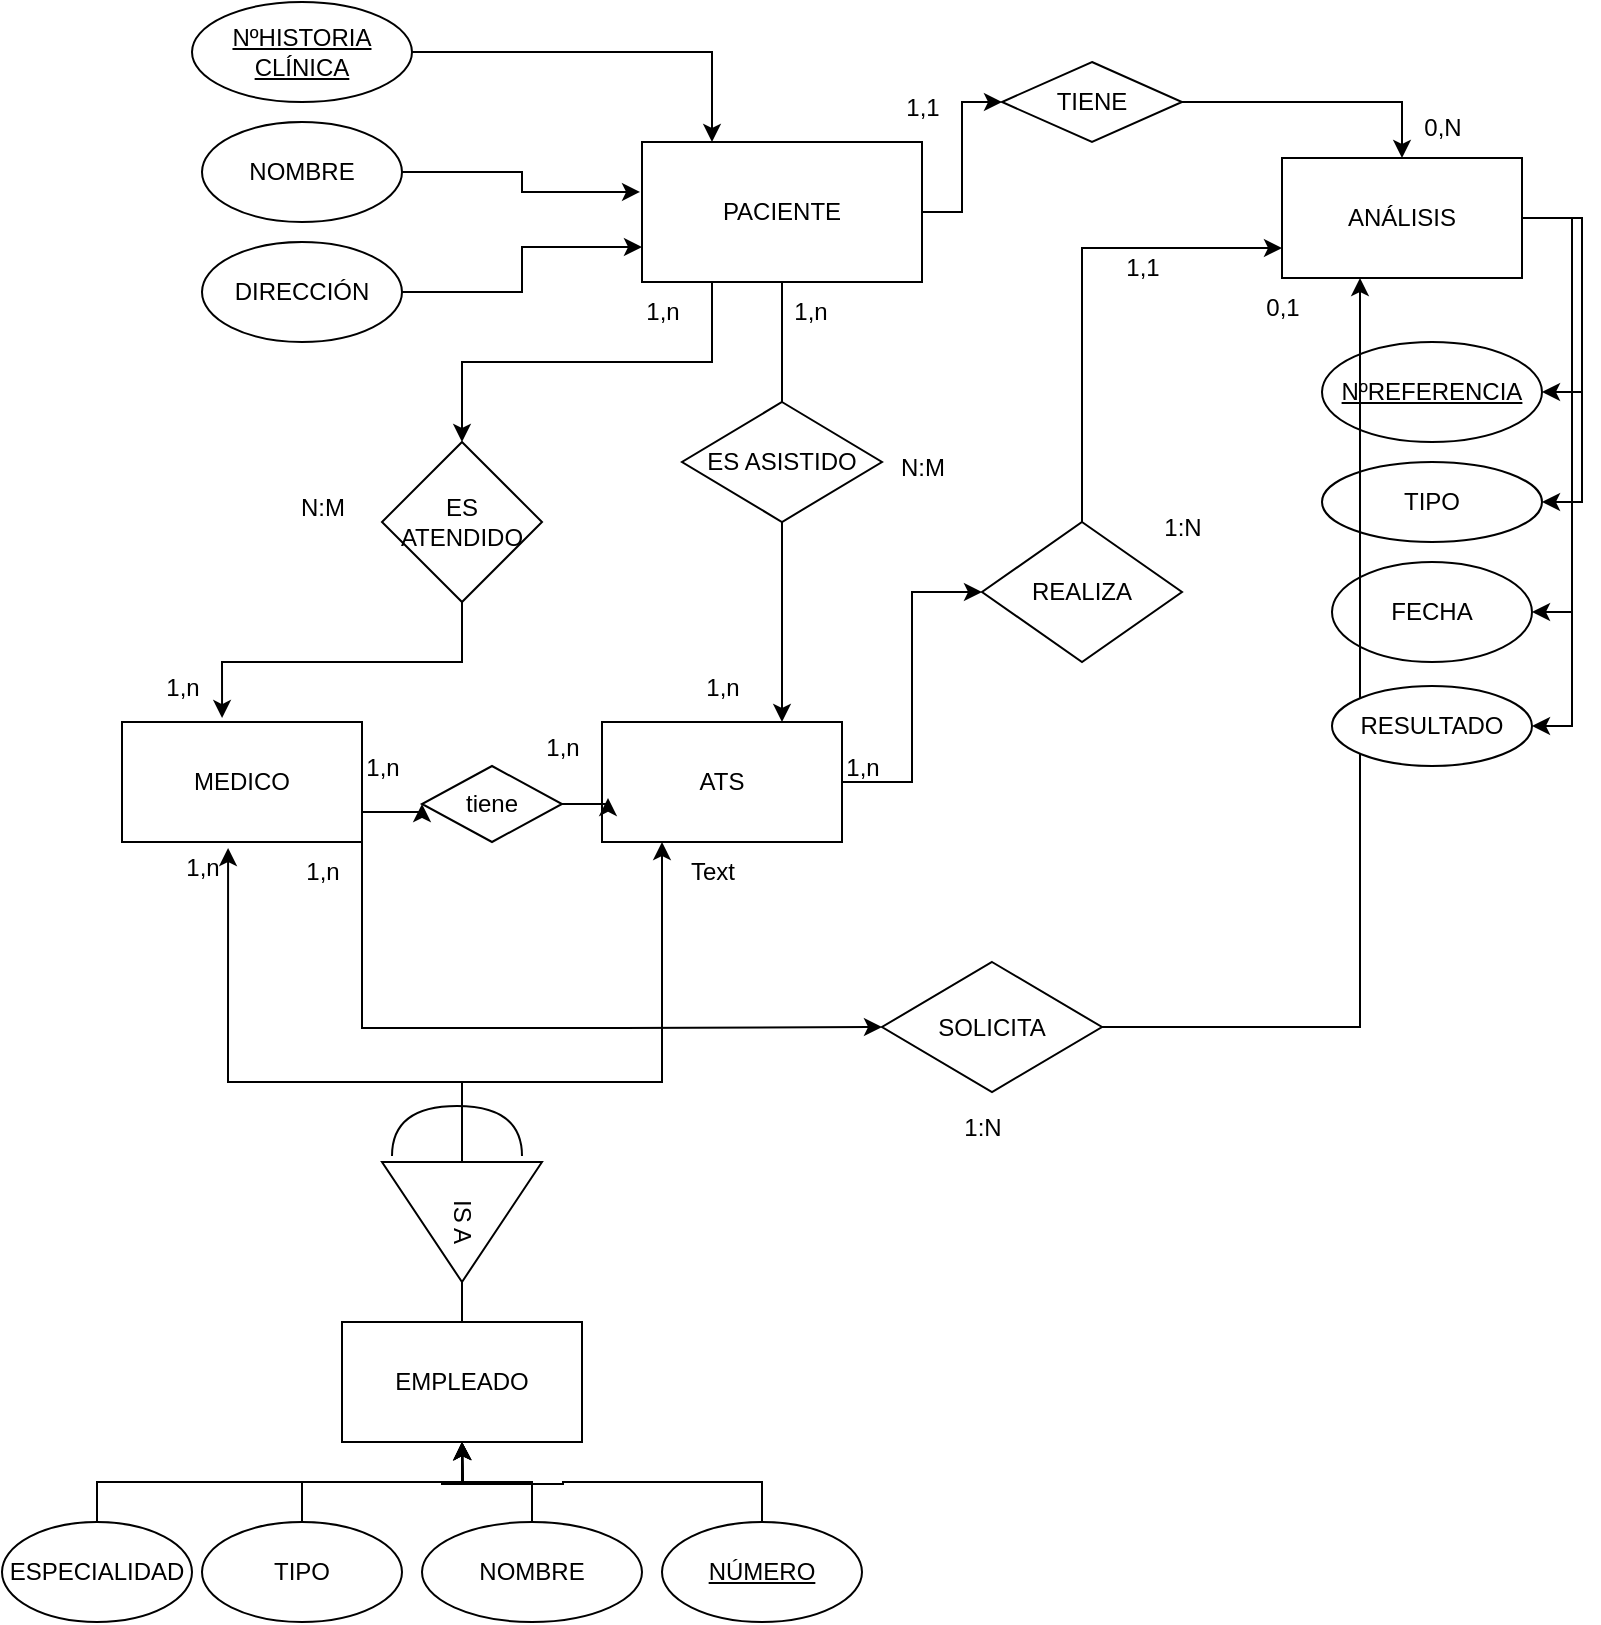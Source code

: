 <mxfile version="22.0.2" type="device">
  <diagram name="Página-1" id="M7ezHAn9gidqCQyiailV">
    <mxGraphModel dx="1000" dy="820" grid="1" gridSize="10" guides="1" tooltips="1" connect="1" arrows="1" fold="1" page="1" pageScale="1" pageWidth="827" pageHeight="1169" math="0" shadow="0">
      <root>
        <mxCell id="0" />
        <mxCell id="1" parent="0" />
        <mxCell id="ikNR8FlpeIrchTJl3SVm-25" style="edgeStyle=orthogonalEdgeStyle;rounded=0;orthogonalLoop=1;jettySize=auto;html=1;exitX=0.5;exitY=1;exitDx=0;exitDy=0;entryX=0.75;entryY=0;entryDx=0;entryDy=0;" parent="1" source="ikNR8FlpeIrchTJl3SVm-1" target="ikNR8FlpeIrchTJl3SVm-4" edge="1">
          <mxGeometry relative="1" as="geometry" />
        </mxCell>
        <mxCell id="ikNR8FlpeIrchTJl3SVm-57" style="edgeStyle=orthogonalEdgeStyle;rounded=0;orthogonalLoop=1;jettySize=auto;html=1;exitX=0.25;exitY=1;exitDx=0;exitDy=0;entryX=0.5;entryY=0;entryDx=0;entryDy=0;" parent="1" source="ikNR8FlpeIrchTJl3SVm-1" target="ikNR8FlpeIrchTJl3SVm-38" edge="1">
          <mxGeometry relative="1" as="geometry" />
        </mxCell>
        <mxCell id="ikNR8FlpeIrchTJl3SVm-79" style="edgeStyle=orthogonalEdgeStyle;rounded=0;orthogonalLoop=1;jettySize=auto;html=1;exitX=1;exitY=0.5;exitDx=0;exitDy=0;entryX=0;entryY=0.5;entryDx=0;entryDy=0;" parent="1" source="ikNR8FlpeIrchTJl3SVm-1" target="ikNR8FlpeIrchTJl3SVm-74" edge="1">
          <mxGeometry relative="1" as="geometry" />
        </mxCell>
        <mxCell id="ikNR8FlpeIrchTJl3SVm-1" value="PACIENTE" style="rounded=0;whiteSpace=wrap;html=1;" parent="1" vertex="1">
          <mxGeometry x="330" y="90" width="140" height="70" as="geometry" />
        </mxCell>
        <mxCell id="ikNR8FlpeIrchTJl3SVm-53" style="edgeStyle=orthogonalEdgeStyle;rounded=0;orthogonalLoop=1;jettySize=auto;html=1;exitX=1;exitY=0.5;exitDx=0;exitDy=0;entryX=0;entryY=0.5;entryDx=0;entryDy=0;" parent="1" source="ikNR8FlpeIrchTJl3SVm-2" target="ikNR8FlpeIrchTJl3SVm-28" edge="1">
          <mxGeometry relative="1" as="geometry">
            <Array as="points">
              <mxPoint x="190" y="533" />
              <mxPoint x="320" y="533" />
            </Array>
          </mxGeometry>
        </mxCell>
        <mxCell id="ikNR8FlpeIrchTJl3SVm-67" style="edgeStyle=orthogonalEdgeStyle;rounded=0;orthogonalLoop=1;jettySize=auto;html=1;exitX=1;exitY=0.75;exitDx=0;exitDy=0;entryX=0;entryY=0.5;entryDx=0;entryDy=0;" parent="1" source="ikNR8FlpeIrchTJl3SVm-2" target="ikNR8FlpeIrchTJl3SVm-66" edge="1">
          <mxGeometry relative="1" as="geometry" />
        </mxCell>
        <mxCell id="ikNR8FlpeIrchTJl3SVm-2" value="MEDICO" style="rounded=0;whiteSpace=wrap;html=1;" parent="1" vertex="1">
          <mxGeometry x="70" y="380" width="120" height="60" as="geometry" />
        </mxCell>
        <mxCell id="ikNR8FlpeIrchTJl3SVm-33" style="edgeStyle=orthogonalEdgeStyle;rounded=0;orthogonalLoop=1;jettySize=auto;html=1;exitX=1;exitY=0.5;exitDx=0;exitDy=0;entryX=0;entryY=0.5;entryDx=0;entryDy=0;" parent="1" source="ikNR8FlpeIrchTJl3SVm-4" target="ikNR8FlpeIrchTJl3SVm-26" edge="1">
          <mxGeometry relative="1" as="geometry" />
        </mxCell>
        <mxCell id="ikNR8FlpeIrchTJl3SVm-4" value="ATS" style="rounded=0;whiteSpace=wrap;html=1;" parent="1" vertex="1">
          <mxGeometry x="310" y="380" width="120" height="60" as="geometry" />
        </mxCell>
        <mxCell id="ikNR8FlpeIrchTJl3SVm-18" style="edgeStyle=orthogonalEdgeStyle;rounded=0;orthogonalLoop=1;jettySize=auto;html=1;exitX=1;exitY=0.5;exitDx=0;exitDy=0;entryX=0;entryY=0.75;entryDx=0;entryDy=0;" parent="1" source="ikNR8FlpeIrchTJl3SVm-5" target="ikNR8FlpeIrchTJl3SVm-1" edge="1">
          <mxGeometry relative="1" as="geometry" />
        </mxCell>
        <mxCell id="ikNR8FlpeIrchTJl3SVm-5" value="DIRECCIÓN" style="ellipse;whiteSpace=wrap;html=1;" parent="1" vertex="1">
          <mxGeometry x="110" y="140" width="100" height="50" as="geometry" />
        </mxCell>
        <mxCell id="ikNR8FlpeIrchTJl3SVm-6" value="NOMBRE" style="ellipse;whiteSpace=wrap;html=1;" parent="1" vertex="1">
          <mxGeometry x="110" y="80" width="100" height="50" as="geometry" />
        </mxCell>
        <mxCell id="ikNR8FlpeIrchTJl3SVm-16" style="edgeStyle=orthogonalEdgeStyle;rounded=0;orthogonalLoop=1;jettySize=auto;html=1;exitX=1;exitY=0.5;exitDx=0;exitDy=0;entryX=0.25;entryY=0;entryDx=0;entryDy=0;" parent="1" source="ikNR8FlpeIrchTJl3SVm-7" target="ikNR8FlpeIrchTJl3SVm-1" edge="1">
          <mxGeometry relative="1" as="geometry" />
        </mxCell>
        <mxCell id="ikNR8FlpeIrchTJl3SVm-7" value="&lt;u&gt;NºHISTORIA&lt;br&gt;CLÍNICA&lt;/u&gt;" style="ellipse;whiteSpace=wrap;html=1;" parent="1" vertex="1">
          <mxGeometry x="105" y="20" width="110" height="50" as="geometry" />
        </mxCell>
        <mxCell id="ikNR8FlpeIrchTJl3SVm-46" style="edgeStyle=orthogonalEdgeStyle;rounded=0;orthogonalLoop=1;jettySize=auto;html=1;exitX=0.5;exitY=0;exitDx=0;exitDy=0;entryX=0.5;entryY=1;entryDx=0;entryDy=0;" parent="1" source="ikNR8FlpeIrchTJl3SVm-8" target="ikNR8FlpeIrchTJl3SVm-41" edge="1">
          <mxGeometry relative="1" as="geometry" />
        </mxCell>
        <mxCell id="ikNR8FlpeIrchTJl3SVm-8" value="ESPECIALIDAD" style="ellipse;whiteSpace=wrap;html=1;" parent="1" vertex="1">
          <mxGeometry x="10" y="780" width="95" height="50" as="geometry" />
        </mxCell>
        <mxCell id="ikNR8FlpeIrchTJl3SVm-47" style="edgeStyle=orthogonalEdgeStyle;rounded=0;orthogonalLoop=1;jettySize=auto;html=1;exitX=0.5;exitY=0;exitDx=0;exitDy=0;" parent="1" source="ikNR8FlpeIrchTJl3SVm-9" edge="1">
          <mxGeometry relative="1" as="geometry">
            <mxPoint x="240" y="740" as="targetPoint" />
          </mxGeometry>
        </mxCell>
        <mxCell id="ikNR8FlpeIrchTJl3SVm-9" value="TIPO" style="ellipse;whiteSpace=wrap;html=1;" parent="1" vertex="1">
          <mxGeometry x="110" y="780" width="100" height="50" as="geometry" />
        </mxCell>
        <mxCell id="ikNR8FlpeIrchTJl3SVm-48" style="edgeStyle=orthogonalEdgeStyle;rounded=0;orthogonalLoop=1;jettySize=auto;html=1;exitX=0.5;exitY=0;exitDx=0;exitDy=0;" parent="1" source="ikNR8FlpeIrchTJl3SVm-10" edge="1">
          <mxGeometry relative="1" as="geometry">
            <mxPoint x="240" y="740" as="targetPoint" />
          </mxGeometry>
        </mxCell>
        <mxCell id="ikNR8FlpeIrchTJl3SVm-10" value="NOMBRE" style="ellipse;whiteSpace=wrap;html=1;" parent="1" vertex="1">
          <mxGeometry x="220" y="780" width="110" height="50" as="geometry" />
        </mxCell>
        <mxCell id="ikNR8FlpeIrchTJl3SVm-49" style="edgeStyle=orthogonalEdgeStyle;rounded=0;orthogonalLoop=1;jettySize=auto;html=1;exitX=0.5;exitY=0;exitDx=0;exitDy=0;" parent="1" source="ikNR8FlpeIrchTJl3SVm-11" edge="1">
          <mxGeometry relative="1" as="geometry">
            <mxPoint x="240" y="740" as="targetPoint" />
          </mxGeometry>
        </mxCell>
        <mxCell id="ikNR8FlpeIrchTJl3SVm-11" value="&lt;u&gt;NÚMERO&lt;/u&gt;" style="ellipse;whiteSpace=wrap;html=1;" parent="1" vertex="1">
          <mxGeometry x="340" y="780" width="100" height="50" as="geometry" />
        </mxCell>
        <mxCell id="ikNR8FlpeIrchTJl3SVm-12" value="&lt;u&gt;NºREFERENCIA&lt;/u&gt;" style="ellipse;whiteSpace=wrap;html=1;" parent="1" vertex="1">
          <mxGeometry x="670" y="190" width="110" height="50" as="geometry" />
        </mxCell>
        <mxCell id="ikNR8FlpeIrchTJl3SVm-21" style="edgeStyle=orthogonalEdgeStyle;rounded=0;orthogonalLoop=1;jettySize=auto;html=1;exitX=1;exitY=0.5;exitDx=0;exitDy=0;entryX=1;entryY=0.5;entryDx=0;entryDy=0;" parent="1" source="ikNR8FlpeIrchTJl3SVm-13" target="ikNR8FlpeIrchTJl3SVm-12" edge="1">
          <mxGeometry relative="1" as="geometry" />
        </mxCell>
        <mxCell id="ikNR8FlpeIrchTJl3SVm-22" style="edgeStyle=orthogonalEdgeStyle;rounded=0;orthogonalLoop=1;jettySize=auto;html=1;exitX=1;exitY=0.5;exitDx=0;exitDy=0;entryX=1;entryY=0.5;entryDx=0;entryDy=0;" parent="1" source="ikNR8FlpeIrchTJl3SVm-13" target="ikNR8FlpeIrchTJl3SVm-15" edge="1">
          <mxGeometry relative="1" as="geometry" />
        </mxCell>
        <mxCell id="ikNR8FlpeIrchTJl3SVm-23" style="edgeStyle=orthogonalEdgeStyle;rounded=0;orthogonalLoop=1;jettySize=auto;html=1;exitX=1;exitY=0.5;exitDx=0;exitDy=0;entryX=1;entryY=0.5;entryDx=0;entryDy=0;" parent="1" source="ikNR8FlpeIrchTJl3SVm-13" target="ikNR8FlpeIrchTJl3SVm-14" edge="1">
          <mxGeometry relative="1" as="geometry" />
        </mxCell>
        <mxCell id="ikNR8FlpeIrchTJl3SVm-78" style="edgeStyle=orthogonalEdgeStyle;rounded=0;orthogonalLoop=1;jettySize=auto;html=1;exitX=1;exitY=0.5;exitDx=0;exitDy=0;entryX=1;entryY=0.5;entryDx=0;entryDy=0;" parent="1" source="ikNR8FlpeIrchTJl3SVm-13" target="ikNR8FlpeIrchTJl3SVm-77" edge="1">
          <mxGeometry relative="1" as="geometry" />
        </mxCell>
        <mxCell id="ikNR8FlpeIrchTJl3SVm-13" value="ANÁLISIS" style="rounded=0;whiteSpace=wrap;html=1;" parent="1" vertex="1">
          <mxGeometry x="650" y="98" width="120" height="60" as="geometry" />
        </mxCell>
        <mxCell id="ikNR8FlpeIrchTJl3SVm-14" value="FECHA" style="ellipse;whiteSpace=wrap;html=1;" parent="1" vertex="1">
          <mxGeometry x="675" y="300" width="100" height="50" as="geometry" />
        </mxCell>
        <mxCell id="ikNR8FlpeIrchTJl3SVm-15" value="TIPO" style="ellipse;whiteSpace=wrap;html=1;" parent="1" vertex="1">
          <mxGeometry x="670" y="250" width="110" height="40" as="geometry" />
        </mxCell>
        <mxCell id="ikNR8FlpeIrchTJl3SVm-17" style="edgeStyle=orthogonalEdgeStyle;rounded=0;orthogonalLoop=1;jettySize=auto;html=1;exitX=1;exitY=0.5;exitDx=0;exitDy=0;entryX=-0.007;entryY=0.357;entryDx=0;entryDy=0;entryPerimeter=0;" parent="1" source="ikNR8FlpeIrchTJl3SVm-6" target="ikNR8FlpeIrchTJl3SVm-1" edge="1">
          <mxGeometry relative="1" as="geometry" />
        </mxCell>
        <mxCell id="ikNR8FlpeIrchTJl3SVm-34" style="edgeStyle=orthogonalEdgeStyle;rounded=0;orthogonalLoop=1;jettySize=auto;html=1;exitX=0.5;exitY=0;exitDx=0;exitDy=0;entryX=0;entryY=0.75;entryDx=0;entryDy=0;" parent="1" source="ikNR8FlpeIrchTJl3SVm-26" target="ikNR8FlpeIrchTJl3SVm-13" edge="1">
          <mxGeometry relative="1" as="geometry" />
        </mxCell>
        <mxCell id="ikNR8FlpeIrchTJl3SVm-26" value="REALIZA" style="rhombus;whiteSpace=wrap;html=1;" parent="1" vertex="1">
          <mxGeometry x="500" y="280" width="100" height="70" as="geometry" />
        </mxCell>
        <mxCell id="ikNR8FlpeIrchTJl3SVm-27" value="ES ASISTIDO" style="rhombus;whiteSpace=wrap;html=1;" parent="1" vertex="1">
          <mxGeometry x="350" y="220" width="100" height="60" as="geometry" />
        </mxCell>
        <mxCell id="ikNR8FlpeIrchTJl3SVm-28" value="SOLICITA" style="rhombus;whiteSpace=wrap;html=1;" parent="1" vertex="1">
          <mxGeometry x="450" y="500" width="110" height="65" as="geometry" />
        </mxCell>
        <mxCell id="ikNR8FlpeIrchTJl3SVm-36" style="edgeStyle=orthogonalEdgeStyle;rounded=0;orthogonalLoop=1;jettySize=auto;html=1;exitX=1;exitY=0.5;exitDx=0;exitDy=0;entryX=0.325;entryY=1;entryDx=0;entryDy=0;entryPerimeter=0;" parent="1" source="ikNR8FlpeIrchTJl3SVm-28" target="ikNR8FlpeIrchTJl3SVm-13" edge="1">
          <mxGeometry relative="1" as="geometry" />
        </mxCell>
        <mxCell id="ikNR8FlpeIrchTJl3SVm-38" value="ES ATENDIDO" style="rhombus;whiteSpace=wrap;html=1;" parent="1" vertex="1">
          <mxGeometry x="200" y="240" width="80" height="80" as="geometry" />
        </mxCell>
        <mxCell id="ikNR8FlpeIrchTJl3SVm-40" style="edgeStyle=orthogonalEdgeStyle;rounded=0;orthogonalLoop=1;jettySize=auto;html=1;exitX=0.5;exitY=1;exitDx=0;exitDy=0;entryX=0.417;entryY=-0.033;entryDx=0;entryDy=0;entryPerimeter=0;" parent="1" source="ikNR8FlpeIrchTJl3SVm-38" target="ikNR8FlpeIrchTJl3SVm-2" edge="1">
          <mxGeometry relative="1" as="geometry" />
        </mxCell>
        <mxCell id="ikNR8FlpeIrchTJl3SVm-42" style="edgeStyle=orthogonalEdgeStyle;rounded=0;orthogonalLoop=1;jettySize=auto;html=1;exitX=0.5;exitY=0;exitDx=0;exitDy=0;entryX=0.25;entryY=1;entryDx=0;entryDy=0;" parent="1" source="ikNR8FlpeIrchTJl3SVm-41" target="ikNR8FlpeIrchTJl3SVm-4" edge="1">
          <mxGeometry relative="1" as="geometry">
            <Array as="points">
              <mxPoint x="240" y="560" />
              <mxPoint x="340" y="560" />
            </Array>
          </mxGeometry>
        </mxCell>
        <mxCell id="ikNR8FlpeIrchTJl3SVm-41" value="EMPLEADO" style="rounded=0;whiteSpace=wrap;html=1;" parent="1" vertex="1">
          <mxGeometry x="180" y="680" width="120" height="60" as="geometry" />
        </mxCell>
        <mxCell id="ikNR8FlpeIrchTJl3SVm-45" value="IS A" style="triangle;whiteSpace=wrap;html=1;rotation=90;" parent="1" vertex="1">
          <mxGeometry x="210" y="590" width="60" height="80" as="geometry" />
        </mxCell>
        <mxCell id="ikNR8FlpeIrchTJl3SVm-50" value="" style="shape=requiredInterface;html=1;verticalLabelPosition=bottom;sketch=0;direction=north;" parent="1" vertex="1">
          <mxGeometry x="205" y="572" width="65" height="25" as="geometry" />
        </mxCell>
        <mxCell id="ikNR8FlpeIrchTJl3SVm-52" style="edgeStyle=orthogonalEdgeStyle;rounded=0;orthogonalLoop=1;jettySize=auto;html=1;exitX=0;exitY=0.5;exitDx=0;exitDy=0;entryX=0.442;entryY=1.05;entryDx=0;entryDy=0;entryPerimeter=0;" parent="1" source="ikNR8FlpeIrchTJl3SVm-45" target="ikNR8FlpeIrchTJl3SVm-2" edge="1">
          <mxGeometry relative="1" as="geometry">
            <Array as="points">
              <mxPoint x="240" y="560" />
              <mxPoint x="123" y="560" />
            </Array>
          </mxGeometry>
        </mxCell>
        <mxCell id="ikNR8FlpeIrchTJl3SVm-54" value="1,n" style="text;html=1;align=center;verticalAlign=middle;resizable=0;points=[];autosize=1;strokeColor=none;fillColor=none;" parent="1" vertex="1">
          <mxGeometry x="320" y="160" width="40" height="30" as="geometry" />
        </mxCell>
        <mxCell id="ikNR8FlpeIrchTJl3SVm-56" value="1,n" style="text;html=1;align=center;verticalAlign=middle;resizable=0;points=[];autosize=1;strokeColor=none;fillColor=none;" parent="1" vertex="1">
          <mxGeometry x="80" y="348" width="40" height="30" as="geometry" />
        </mxCell>
        <mxCell id="ikNR8FlpeIrchTJl3SVm-58" value="1,n" style="text;html=1;align=center;verticalAlign=middle;resizable=0;points=[];autosize=1;strokeColor=none;fillColor=none;" parent="1" vertex="1">
          <mxGeometry x="394" y="160" width="40" height="30" as="geometry" />
        </mxCell>
        <mxCell id="ikNR8FlpeIrchTJl3SVm-59" value="1,n" style="text;html=1;align=center;verticalAlign=middle;resizable=0;points=[];autosize=1;strokeColor=none;fillColor=none;" parent="1" vertex="1">
          <mxGeometry x="350" y="348" width="40" height="30" as="geometry" />
        </mxCell>
        <mxCell id="ikNR8FlpeIrchTJl3SVm-60" value="1,n" style="text;html=1;align=center;verticalAlign=middle;resizable=0;points=[];autosize=1;strokeColor=none;fillColor=none;" parent="1" vertex="1">
          <mxGeometry x="420" y="388" width="40" height="30" as="geometry" />
        </mxCell>
        <mxCell id="ikNR8FlpeIrchTJl3SVm-61" value="1,1" style="text;html=1;align=center;verticalAlign=middle;resizable=0;points=[];autosize=1;strokeColor=none;fillColor=none;" parent="1" vertex="1">
          <mxGeometry x="560" y="138" width="40" height="30" as="geometry" />
        </mxCell>
        <mxCell id="ikNR8FlpeIrchTJl3SVm-62" value="0,1" style="text;html=1;align=center;verticalAlign=middle;resizable=0;points=[];autosize=1;strokeColor=none;fillColor=none;" parent="1" vertex="1">
          <mxGeometry x="630" y="158" width="40" height="30" as="geometry" />
        </mxCell>
        <mxCell id="ikNR8FlpeIrchTJl3SVm-63" value="1,n" style="text;html=1;align=center;verticalAlign=middle;resizable=0;points=[];autosize=1;strokeColor=none;fillColor=none;" parent="1" vertex="1">
          <mxGeometry x="150" y="440" width="40" height="30" as="geometry" />
        </mxCell>
        <mxCell id="ikNR8FlpeIrchTJl3SVm-64" value="1,n" style="text;html=1;align=center;verticalAlign=middle;resizable=0;points=[];autosize=1;strokeColor=none;fillColor=none;" parent="1" vertex="1">
          <mxGeometry x="90" y="438" width="40" height="30" as="geometry" />
        </mxCell>
        <mxCell id="ikNR8FlpeIrchTJl3SVm-65" value="Text" style="text;html=1;align=center;verticalAlign=middle;resizable=0;points=[];autosize=1;strokeColor=none;fillColor=none;" parent="1" vertex="1">
          <mxGeometry x="340" y="440" width="50" height="30" as="geometry" />
        </mxCell>
        <mxCell id="ikNR8FlpeIrchTJl3SVm-66" value="tiene" style="rhombus;whiteSpace=wrap;html=1;" parent="1" vertex="1">
          <mxGeometry x="220" y="402" width="70" height="38" as="geometry" />
        </mxCell>
        <mxCell id="ikNR8FlpeIrchTJl3SVm-68" style="edgeStyle=orthogonalEdgeStyle;rounded=0;orthogonalLoop=1;jettySize=auto;html=1;exitX=1;exitY=0.5;exitDx=0;exitDy=0;entryX=0.025;entryY=0.633;entryDx=0;entryDy=0;entryPerimeter=0;" parent="1" source="ikNR8FlpeIrchTJl3SVm-66" target="ikNR8FlpeIrchTJl3SVm-4" edge="1">
          <mxGeometry relative="1" as="geometry" />
        </mxCell>
        <mxCell id="ikNR8FlpeIrchTJl3SVm-69" value="1,n" style="text;html=1;align=center;verticalAlign=middle;resizable=0;points=[];autosize=1;strokeColor=none;fillColor=none;" parent="1" vertex="1">
          <mxGeometry x="180" y="388" width="40" height="30" as="geometry" />
        </mxCell>
        <mxCell id="ikNR8FlpeIrchTJl3SVm-70" value="1,n" style="text;html=1;align=center;verticalAlign=middle;resizable=0;points=[];autosize=1;strokeColor=none;fillColor=none;" parent="1" vertex="1">
          <mxGeometry x="270" y="378" width="40" height="30" as="geometry" />
        </mxCell>
        <mxCell id="ikNR8FlpeIrchTJl3SVm-71" value="N:M" style="text;html=1;align=center;verticalAlign=middle;resizable=0;points=[];autosize=1;strokeColor=none;fillColor=none;" parent="1" vertex="1">
          <mxGeometry x="145" y="258" width="50" height="30" as="geometry" />
        </mxCell>
        <mxCell id="ikNR8FlpeIrchTJl3SVm-72" value="N:M" style="text;html=1;align=center;verticalAlign=middle;resizable=0;points=[];autosize=1;strokeColor=none;fillColor=none;" parent="1" vertex="1">
          <mxGeometry x="445" y="238" width="50" height="30" as="geometry" />
        </mxCell>
        <mxCell id="ikNR8FlpeIrchTJl3SVm-80" style="edgeStyle=orthogonalEdgeStyle;rounded=0;orthogonalLoop=1;jettySize=auto;html=1;exitX=1;exitY=0.5;exitDx=0;exitDy=0;entryX=0.5;entryY=0;entryDx=0;entryDy=0;" parent="1" source="ikNR8FlpeIrchTJl3SVm-74" target="ikNR8FlpeIrchTJl3SVm-13" edge="1">
          <mxGeometry relative="1" as="geometry" />
        </mxCell>
        <mxCell id="ikNR8FlpeIrchTJl3SVm-74" value="TIENE" style="rhombus;whiteSpace=wrap;html=1;" parent="1" vertex="1">
          <mxGeometry x="510" y="50" width="90" height="40" as="geometry" />
        </mxCell>
        <mxCell id="ikNR8FlpeIrchTJl3SVm-77" value="RESULTADO" style="ellipse;whiteSpace=wrap;html=1;" parent="1" vertex="1">
          <mxGeometry x="675" y="362" width="100" height="40" as="geometry" />
        </mxCell>
        <mxCell id="ikNR8FlpeIrchTJl3SVm-81" value="1:N" style="text;html=1;align=center;verticalAlign=middle;resizable=0;points=[];autosize=1;strokeColor=none;fillColor=none;" parent="1" vertex="1">
          <mxGeometry x="480" y="568" width="40" height="30" as="geometry" />
        </mxCell>
        <mxCell id="ikNR8FlpeIrchTJl3SVm-82" value="1:N" style="text;html=1;align=center;verticalAlign=middle;resizable=0;points=[];autosize=1;strokeColor=none;fillColor=none;" parent="1" vertex="1">
          <mxGeometry x="580" y="268" width="40" height="30" as="geometry" />
        </mxCell>
        <mxCell id="ikNR8FlpeIrchTJl3SVm-83" value="1,1" style="text;html=1;align=center;verticalAlign=middle;resizable=0;points=[];autosize=1;strokeColor=none;fillColor=none;" parent="1" vertex="1">
          <mxGeometry x="450" y="58" width="40" height="30" as="geometry" />
        </mxCell>
        <mxCell id="ikNR8FlpeIrchTJl3SVm-84" value="0,N" style="text;html=1;align=center;verticalAlign=middle;resizable=0;points=[];autosize=1;strokeColor=none;fillColor=none;" parent="1" vertex="1">
          <mxGeometry x="710" y="68" width="40" height="30" as="geometry" />
        </mxCell>
      </root>
    </mxGraphModel>
  </diagram>
</mxfile>
